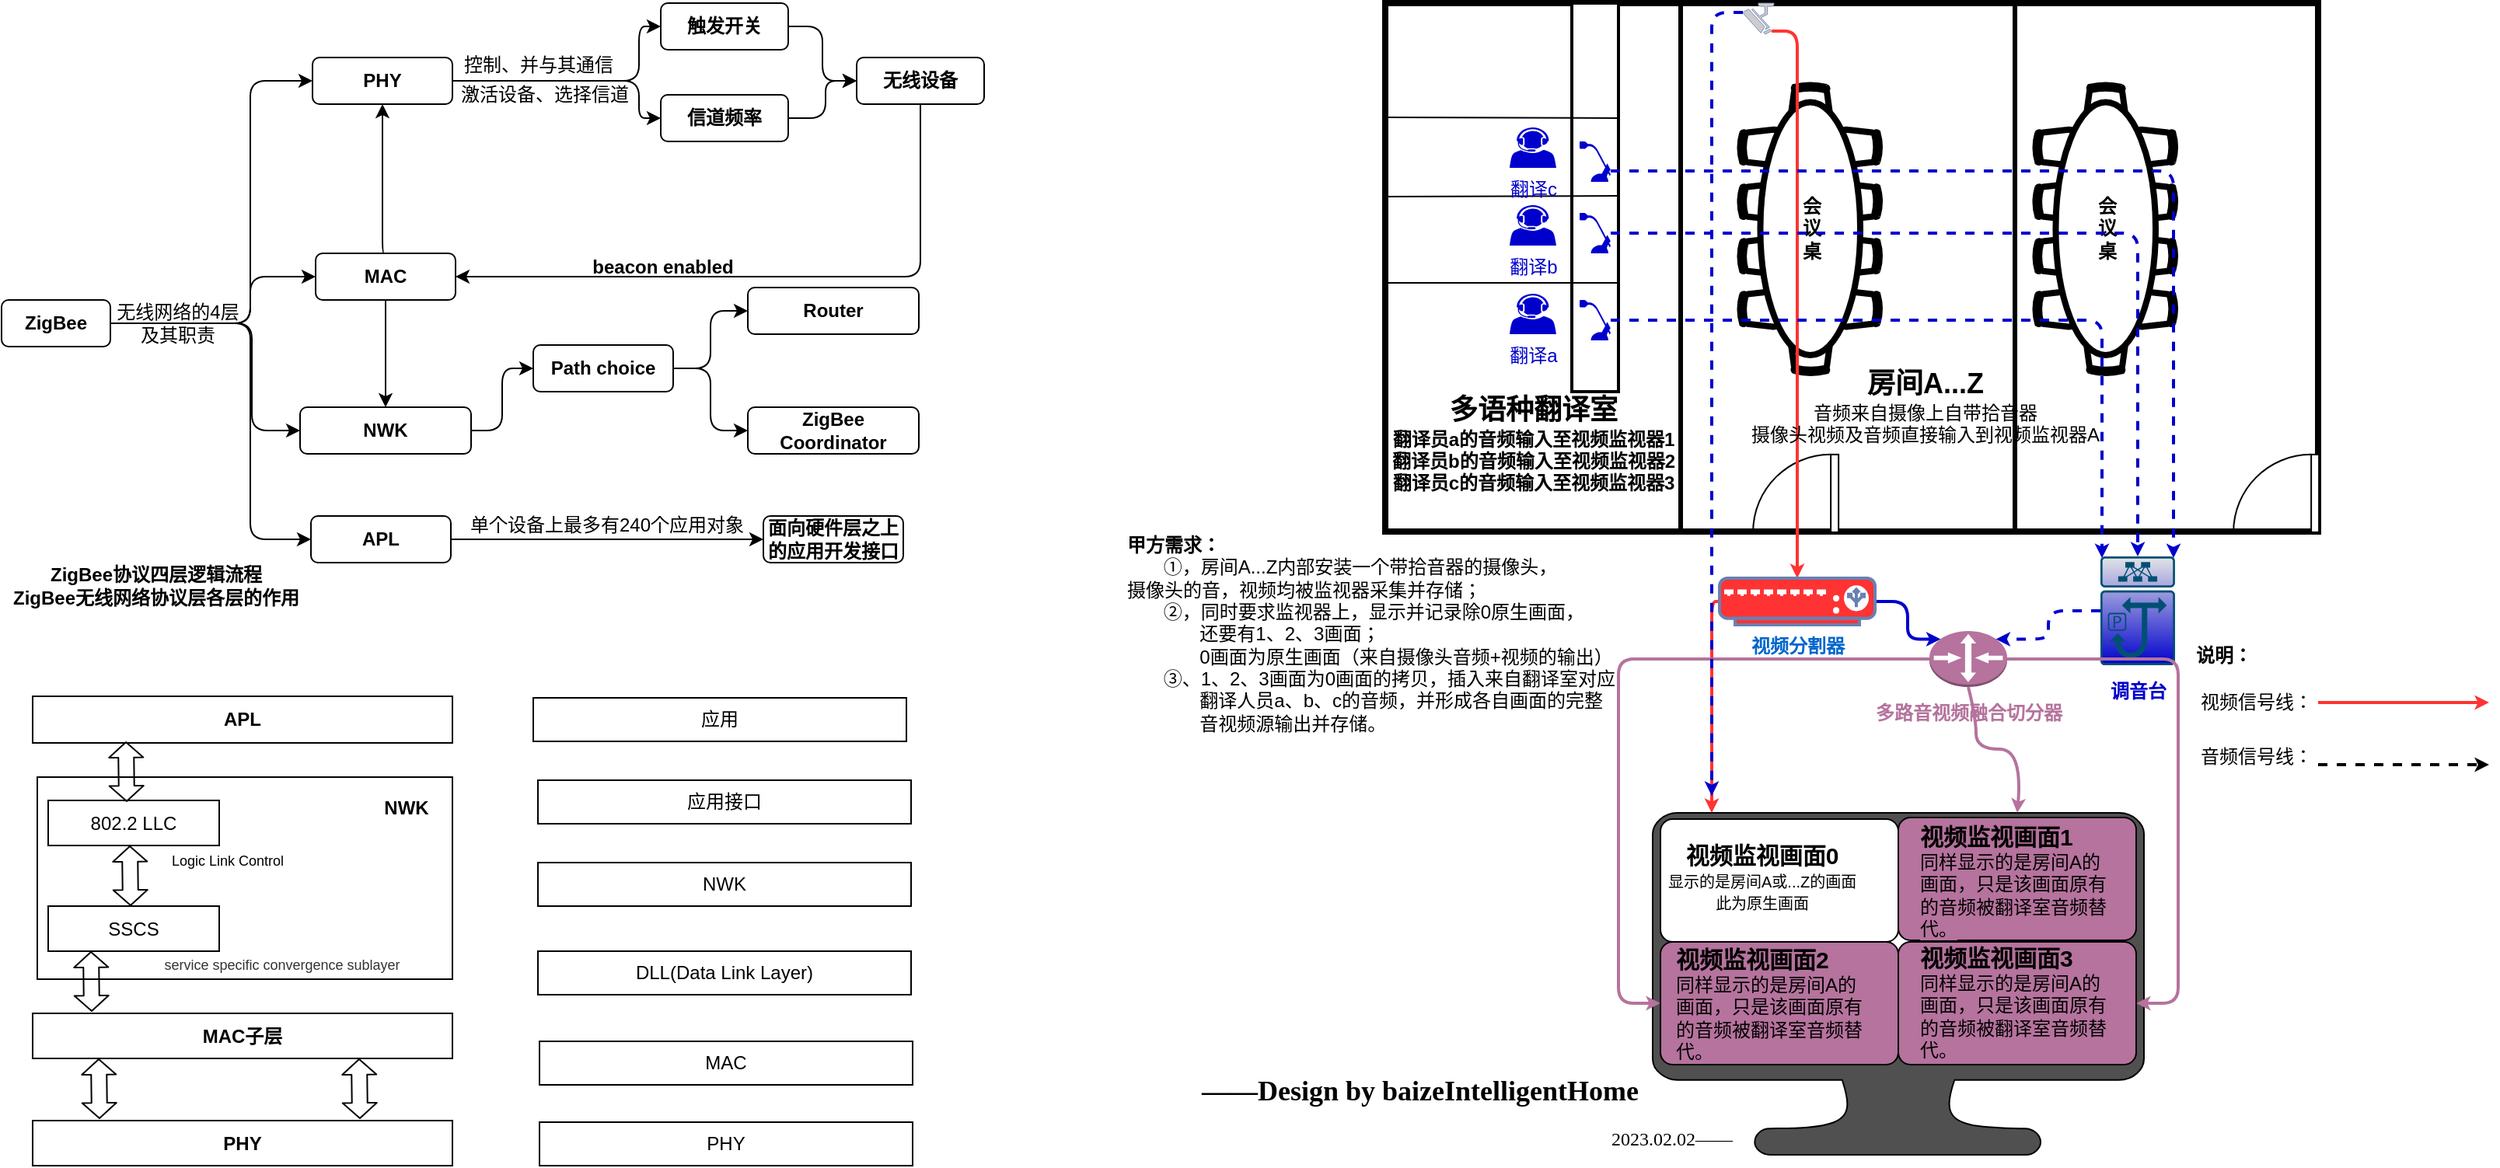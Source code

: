 <mxfile version="20.8.5" type="github">
  <diagram id="21dkpIUv8Dz8cheK0tkw" name="Page-1">
    <mxGraphModel dx="2261" dy="756" grid="1" gridSize="10" guides="1" tooltips="1" connect="1" arrows="1" fold="1" page="1" pageScale="1" pageWidth="827" pageHeight="1169" math="0" shadow="0">
      <root>
        <mxCell id="0" />
        <mxCell id="1" parent="0" />
        <mxCell id="Ukg85vJx6AmNJHNjjrwK-20" value="" style="rounded=0;whiteSpace=wrap;html=1;" parent="1" vertex="1">
          <mxGeometry x="-777" y="528" width="267" height="130" as="geometry" />
        </mxCell>
        <mxCell id="o995Ws5FP9cgEdBSJyOs-1" value="" style="rounded=0;whiteSpace=wrap;html=1;strokeWidth=4;" parent="1" vertex="1">
          <mxGeometry x="90" y="30" width="600" height="340" as="geometry" />
        </mxCell>
        <mxCell id="o995Ws5FP9cgEdBSJyOs-5" value="" style="verticalLabelPosition=bottom;html=1;verticalAlign=top;align=center;shape=mxgraph.floorplan.doorLeft;aspect=fixed;rotation=90;flipH=1;" parent="1" vertex="1">
          <mxGeometry x="639" y="318.87" width="50" height="53.13" as="geometry" />
        </mxCell>
        <mxCell id="o995Ws5FP9cgEdBSJyOs-8" value="" style="pointerEvents=1;shadow=0;dashed=0;html=1;fillColor=#505050;labelPosition=center;verticalLabelPosition=bottom;verticalAlign=top;outlineConnect=0;align=center;shape=mxgraph.office.devices.lcd_monitor;strokeWidth=1;" parent="1" vertex="1">
          <mxGeometry x="262" y="551" width="316" height="220" as="geometry" />
        </mxCell>
        <mxCell id="o995Ws5FP9cgEdBSJyOs-15" value="" style="rounded=1;whiteSpace=wrap;html=1;strokeColor=#000000;strokeWidth=1;arcSize=10;" parent="1" vertex="1">
          <mxGeometry x="267" y="555" width="153" height="79" as="geometry" />
        </mxCell>
        <mxCell id="o995Ws5FP9cgEdBSJyOs-20" value="" style="edgeStyle=elbowEdgeStyle;elbow=horizontal;endArrow=classic;html=1;exitX=0;exitY=0.5;exitDx=0;exitDy=0;exitPerimeter=0;strokeWidth=2;strokeColor=#FF3333;startSize=3;endSize=3;" parent="1" source="o995Ws5FP9cgEdBSJyOs-19" target="o995Ws5FP9cgEdBSJyOs-8" edge="1">
          <mxGeometry width="50" height="50" relative="1" as="geometry">
            <mxPoint x="400" y="46" as="sourcePoint" />
            <mxPoint x="300" y="471" as="targetPoint" />
            <Array as="points">
              <mxPoint x="300" y="440" />
            </Array>
          </mxGeometry>
        </mxCell>
        <mxCell id="o995Ws5FP9cgEdBSJyOs-21" value="" style="edgeStyle=elbowEdgeStyle;elbow=horizontal;endArrow=classic;html=1;exitX=1;exitY=0.5;exitDx=0;exitDy=0;exitPerimeter=0;strokeWidth=2;strokeColor=#0000CC;entryX=0.145;entryY=0.145;entryDx=0;entryDy=0;entryPerimeter=0;startSize=3;endSize=3;" parent="1" source="o995Ws5FP9cgEdBSJyOs-19" target="Dfw8BtGnLvOsA7QvDN78-27" edge="1">
          <mxGeometry width="50" height="50" relative="1" as="geometry">
            <mxPoint x="390" y="425" as="sourcePoint" />
            <mxPoint x="527.25" y="471" as="targetPoint" />
            <Array as="points" />
          </mxGeometry>
        </mxCell>
        <mxCell id="o995Ws5FP9cgEdBSJyOs-27" value="&lt;div style=&quot;text-align: center&quot;&gt;&lt;font style=&quot;font-size: 15px;&quot; face=&quot;helvetica&quot;&gt;&lt;b style=&quot;&quot;&gt;视频监视画面0&lt;/b&gt;&lt;/font&gt;&lt;/div&gt;&lt;div style=&quot;text-align: center&quot;&gt;&lt;font face=&quot;helvetica&quot; style=&quot;font-size: 10px;&quot;&gt;显示的是房间A或...Z的画面&lt;/font&gt;&lt;/div&gt;&lt;div style=&quot;text-align: center&quot;&gt;&lt;font face=&quot;helvetica&quot;&gt;&lt;span style=&quot;font-size: 10px;&quot;&gt;此为原生画面&lt;/span&gt;&lt;/font&gt;&lt;/div&gt;" style="text;whiteSpace=wrap;html=1;" parent="1" vertex="1">
          <mxGeometry x="270" y="563" width="149" height="30" as="geometry" />
        </mxCell>
        <mxCell id="o995Ws5FP9cgEdBSJyOs-59" value="" style="group;rotation=90;" parent="1" vertex="1" connectable="0">
          <mxGeometry x="270" y="130" width="186" height="90" as="geometry" />
        </mxCell>
        <mxCell id="o995Ws5FP9cgEdBSJyOs-48" value="" style="verticalLabelPosition=bottom;html=1;verticalAlign=top;align=center;shape=mxgraph.floorplan.office_chair;shadow=0;strokeColor=#000000;strokeWidth=4;rotation=90;" parent="o995Ws5FP9cgEdBSJyOs-59" vertex="1">
          <mxGeometry x="113" y="-21" width="23.25" height="27.643" as="geometry" />
        </mxCell>
        <mxCell id="o995Ws5FP9cgEdBSJyOs-49" value="" style="verticalLabelPosition=bottom;html=1;verticalAlign=top;align=center;shape=mxgraph.floorplan.office_chair;shadow=0;direction=west;strokeColor=#000000;strokeWidth=4;rotation=90;" parent="o995Ws5FP9cgEdBSJyOs-59" vertex="1">
          <mxGeometry x="50" y="-21" width="23.25" height="27.643" as="geometry" />
        </mxCell>
        <mxCell id="o995Ws5FP9cgEdBSJyOs-50" value="" style="verticalLabelPosition=bottom;html=1;verticalAlign=top;align=center;shape=mxgraph.floorplan.office_chair;shadow=0;direction=north;strokeColor=#000000;strokeWidth=4;rotation=90;" parent="o995Ws5FP9cgEdBSJyOs-59" vertex="1">
          <mxGeometry x="81" y="-48" width="24.994" height="25.714" as="geometry" />
        </mxCell>
        <mxCell id="o995Ws5FP9cgEdBSJyOs-51" value="" style="verticalLabelPosition=bottom;html=1;verticalAlign=top;align=center;shape=mxgraph.floorplan.office_chair;shadow=0;direction=south;strokeColor=#000000;strokeWidth=4;rotation=90;" parent="o995Ws5FP9cgEdBSJyOs-59" vertex="1">
          <mxGeometry x="81" y="113" width="24.994" height="25.714" as="geometry" />
        </mxCell>
        <mxCell id="o995Ws5FP9cgEdBSJyOs-52" value="" style="verticalLabelPosition=bottom;html=1;verticalAlign=top;align=center;shape=mxgraph.floorplan.office_chair;shadow=0;strokeColor=#000000;strokeWidth=4;rotation=90;" parent="o995Ws5FP9cgEdBSJyOs-59" vertex="1">
          <mxGeometry x="113" y="14" width="23.25" height="27.643" as="geometry" />
        </mxCell>
        <mxCell id="o995Ws5FP9cgEdBSJyOs-53" value="" style="verticalLabelPosition=bottom;html=1;verticalAlign=top;align=center;shape=mxgraph.floorplan.office_chair;shadow=0;direction=west;strokeColor=#000000;strokeWidth=4;rotation=90;" parent="o995Ws5FP9cgEdBSJyOs-59" vertex="1">
          <mxGeometry x="50" y="14" width="23.25" height="27.643" as="geometry" />
        </mxCell>
        <mxCell id="o995Ws5FP9cgEdBSJyOs-54" value="" style="verticalLabelPosition=bottom;html=1;verticalAlign=top;align=center;shape=mxgraph.floorplan.office_chair;shadow=0;strokeColor=#000000;strokeWidth=4;rotation=90;" parent="o995Ws5FP9cgEdBSJyOs-59" vertex="1">
          <mxGeometry x="113" y="49" width="23.25" height="27.643" as="geometry" />
        </mxCell>
        <mxCell id="o995Ws5FP9cgEdBSJyOs-55" value="" style="verticalLabelPosition=bottom;html=1;verticalAlign=top;align=center;shape=mxgraph.floorplan.office_chair;shadow=0;direction=west;strokeColor=#000000;strokeWidth=4;rotation=90;" parent="o995Ws5FP9cgEdBSJyOs-59" vertex="1">
          <mxGeometry x="50" y="49" width="23.25" height="27.643" as="geometry" />
        </mxCell>
        <mxCell id="o995Ws5FP9cgEdBSJyOs-56" value="" style="verticalLabelPosition=bottom;html=1;verticalAlign=top;align=center;shape=mxgraph.floorplan.office_chair;shadow=0;strokeColor=#000000;strokeWidth=4;rotation=90;" parent="o995Ws5FP9cgEdBSJyOs-59" vertex="1">
          <mxGeometry x="113" y="83" width="23.25" height="27.643" as="geometry" />
        </mxCell>
        <mxCell id="o995Ws5FP9cgEdBSJyOs-57" value="" style="verticalLabelPosition=bottom;html=1;verticalAlign=top;align=center;shape=mxgraph.floorplan.office_chair;shadow=0;direction=west;strokeColor=#000000;strokeWidth=4;rotation=90;" parent="o995Ws5FP9cgEdBSJyOs-59" vertex="1">
          <mxGeometry x="50" y="83" width="23.25" height="27.643" as="geometry" />
        </mxCell>
        <mxCell id="o995Ws5FP9cgEdBSJyOs-58" value="" style="shape=ellipse;shadow=0;strokeColor=#000000;strokeWidth=4;rotation=90;" parent="o995Ws5FP9cgEdBSJyOs-59" vertex="1">
          <mxGeometry x="12" y="13" width="162.75" height="64.286" as="geometry" />
        </mxCell>
        <mxCell id="o995Ws5FP9cgEdBSJyOs-60" value="&lt;b&gt;会&lt;br&gt;议&lt;br&gt;桌&lt;/b&gt;" style="text;html=1;align=center;verticalAlign=middle;resizable=0;points=[];autosize=1;" parent="o995Ws5FP9cgEdBSJyOs-59" vertex="1">
          <mxGeometry x="78.5" y="20" width="30" height="50" as="geometry" />
        </mxCell>
        <mxCell id="o995Ws5FP9cgEdBSJyOs-63" value="" style="rounded=0;whiteSpace=wrap;html=1;strokeColor=#000000;strokeWidth=2;" parent="1" vertex="1">
          <mxGeometry x="210" y="30" width="30" height="250" as="geometry" />
        </mxCell>
        <mxCell id="o995Ws5FP9cgEdBSJyOs-24" value="" style="pointerEvents=1;shadow=0;dashed=0;html=1;strokeColor=none;fillColor=#0000CC;labelPosition=center;verticalLabelPosition=bottom;verticalAlign=top;outlineConnect=0;align=center;shape=mxgraph.office.devices.microphone;flipV=0;flipH=1;" parent="1" vertex="1">
          <mxGeometry x="215" y="221" width="20" height="26" as="geometry" />
        </mxCell>
        <mxCell id="o995Ws5FP9cgEdBSJyOs-25" value="&lt;font color=&quot;#0000cc&quot;&gt;翻译a&lt;/font&gt;" style="pointerEvents=1;shadow=0;dashed=0;html=1;strokeColor=none;fillColor=#0000CC;labelPosition=center;verticalLabelPosition=bottom;verticalAlign=top;outlineConnect=0;align=center;shape=mxgraph.office.users.call_center_agent;" parent="1" vertex="1">
          <mxGeometry x="170" y="217" width="30" height="26" as="geometry" />
        </mxCell>
        <mxCell id="o995Ws5FP9cgEdBSJyOs-64" value="" style="verticalLabelPosition=bottom;html=1;verticalAlign=top;align=center;shape=mxgraph.floorplan.doorLeft;aspect=fixed;rotation=90;flipH=1;" parent="1" vertex="1">
          <mxGeometry x="330" y="318.87" width="50" height="53.13" as="geometry" />
        </mxCell>
        <mxCell id="o995Ws5FP9cgEdBSJyOs-65" value="&lt;b style=&quot;font-size: 18px&quot;&gt;多语种翻译室&lt;/b&gt;&lt;br&gt;&lt;font&gt;&lt;b&gt;翻译员a的音频输入至视频监视器1&lt;br&gt;&lt;/b&gt;&lt;b style=&quot;border-color: var(--border-color);&quot;&gt;翻译员b的音频输入至视频监视器2&lt;br&gt;&lt;/b&gt;&lt;b style=&quot;border-color: var(--border-color);&quot;&gt;翻译员c的音频输入至视频监视器3&lt;/b&gt;&lt;b&gt;&lt;br&gt;&lt;br&gt;&lt;/b&gt;&lt;/font&gt;" style="text;html=1;align=center;verticalAlign=middle;resizable=0;points=[];autosize=1;" parent="1" vertex="1">
          <mxGeometry x="80" y="276" width="210" height="90" as="geometry" />
        </mxCell>
        <mxCell id="o995Ws5FP9cgEdBSJyOs-66" value="&lt;b&gt;&lt;font style=&quot;vertical-align: inherit&quot;&gt;&lt;font style=&quot;vertical-align: inherit&quot;&gt;&lt;font style=&quot;vertical-align: inherit&quot;&gt;&lt;font style=&quot;vertical-align: inherit&quot;&gt;&lt;font style=&quot;vertical-align: inherit&quot;&gt;&lt;font style=&quot;vertical-align: inherit&quot;&gt;&lt;font style=&quot;vertical-align: inherit&quot;&gt;&lt;font style=&quot;vertical-align: inherit&quot;&gt;甲方需求：&lt;/font&gt;&lt;/font&gt;&lt;/font&gt;&lt;/font&gt;&lt;/font&gt;&lt;/font&gt;&lt;/font&gt;&lt;/font&gt;&lt;/b&gt;&lt;br&gt;&lt;font style=&quot;vertical-align: inherit&quot;&gt;&lt;font style=&quot;vertical-align: inherit&quot;&gt;&lt;font style=&quot;vertical-align: inherit&quot;&gt;&lt;font style=&quot;vertical-align: inherit&quot;&gt;&lt;font style=&quot;vertical-align: inherit&quot;&gt;&lt;font style=&quot;vertical-align: inherit&quot;&gt;&lt;font style=&quot;vertical-align: inherit&quot;&gt;&lt;font style=&quot;vertical-align: inherit&quot;&gt;    &amp;nbsp; &amp;nbsp; &amp;nbsp; &amp;nbsp;①，房间A...Z内部安装一个带拾音器的摄像头，&lt;/font&gt;&lt;/font&gt;&lt;/font&gt;&lt;/font&gt;&lt;/font&gt;&lt;/font&gt;&lt;/font&gt;&lt;/font&gt;&lt;br&gt;&lt;font style=&quot;vertical-align: inherit&quot;&gt;&lt;font style=&quot;vertical-align: inherit&quot;&gt;&lt;font style=&quot;vertical-align: inherit&quot;&gt;&lt;font style=&quot;vertical-align: inherit&quot;&gt;&lt;font style=&quot;vertical-align: inherit&quot;&gt;&lt;font style=&quot;vertical-align: inherit&quot;&gt;&lt;font style=&quot;vertical-align: inherit&quot;&gt;&lt;font style=&quot;vertical-align: inherit&quot;&gt;摄像头的音，视频均被监视器采集并存储；&lt;/font&gt;&lt;/font&gt;&lt;/font&gt;&lt;/font&gt;&lt;/font&gt;&lt;/font&gt;&lt;/font&gt;&lt;/font&gt;&lt;br&gt;&lt;font style=&quot;vertical-align: inherit&quot;&gt;&lt;font style=&quot;vertical-align: inherit&quot;&gt;&lt;font style=&quot;vertical-align: inherit&quot;&gt;&lt;font style=&quot;vertical-align: inherit&quot;&gt;&lt;font style=&quot;vertical-align: inherit&quot;&gt;&lt;font style=&quot;vertical-align: inherit&quot;&gt;&lt;font style=&quot;vertical-align: inherit&quot;&gt;&lt;font style=&quot;vertical-align: inherit&quot;&gt;&amp;nbsp; &amp;nbsp; &amp;nbsp; &amp;nbsp;②，同时要求监视器上，显示并记录除0原生画面，&lt;br&gt;&amp;nbsp; &amp;nbsp; &amp;nbsp; &amp;nbsp; &amp;nbsp; &amp;nbsp; &amp;nbsp; 还要有1、2、3画面；&lt;br&gt;&lt;/font&gt;&lt;/font&gt;&lt;/font&gt;&lt;/font&gt;&lt;/font&gt;&lt;/font&gt;&lt;/font&gt;&lt;/font&gt;&lt;font style=&quot;vertical-align: inherit&quot;&gt;&lt;font style=&quot;vertical-align: inherit&quot;&gt;&lt;font style=&quot;vertical-align: inherit&quot;&gt;&lt;font style=&quot;vertical-align: inherit&quot;&gt;&lt;font style=&quot;vertical-align: inherit&quot;&gt;&lt;font style=&quot;vertical-align: inherit&quot;&gt;&lt;font style=&quot;vertical-align: inherit&quot;&gt;&lt;font style=&quot;vertical-align: inherit&quot;&gt;&amp;nbsp; &amp;nbsp; &amp;nbsp; &amp;nbsp; &amp;nbsp; &amp;nbsp; &amp;nbsp; 0画面为原生画面（来自摄像头音频+视频的输出）&lt;br&gt;&amp;nbsp; &amp;nbsp; &amp;nbsp; &amp;nbsp;③、1、2、3&lt;/font&gt;&lt;/font&gt;&lt;/font&gt;&lt;/font&gt;&lt;/font&gt;&lt;/font&gt;&lt;/font&gt;&lt;/font&gt;&lt;font style=&quot;vertical-align: inherit&quot;&gt;&lt;font style=&quot;vertical-align: inherit&quot;&gt;&lt;font style=&quot;vertical-align: inherit&quot;&gt;&lt;font style=&quot;vertical-align: inherit&quot;&gt;&lt;font style=&quot;vertical-align: inherit&quot;&gt;&lt;font style=&quot;vertical-align: inherit&quot;&gt;&lt;font style=&quot;vertical-align: inherit&quot;&gt;&lt;font style=&quot;vertical-align: inherit&quot;&gt;画面为0画面的拷贝，插入来自翻译室对应&lt;br&gt;&amp;nbsp; &amp;nbsp; &amp;nbsp; &amp;nbsp; &amp;nbsp; &amp;nbsp; &amp;nbsp; 翻译人员a、b、c的音频，&lt;/font&gt;&lt;/font&gt;&lt;/font&gt;&lt;/font&gt;&lt;/font&gt;&lt;/font&gt;&lt;/font&gt;&lt;/font&gt;&lt;font style=&quot;vertical-align: inherit&quot;&gt;&lt;font style=&quot;vertical-align: inherit&quot;&gt;&lt;font style=&quot;vertical-align: inherit&quot;&gt;&lt;font style=&quot;vertical-align: inherit&quot;&gt;&lt;font style=&quot;vertical-align: inherit&quot;&gt;&lt;font style=&quot;vertical-align: inherit&quot;&gt;&lt;font style=&quot;vertical-align: inherit&quot;&gt;&lt;font style=&quot;vertical-align: inherit&quot;&gt;并形成各自画面的完整&lt;br&gt;&amp;nbsp; &amp;nbsp; &amp;nbsp; &amp;nbsp; &amp;nbsp; &amp;nbsp; &amp;nbsp; 音视频源输出并存储。&lt;/font&gt;&lt;/font&gt;&lt;/font&gt;&lt;/font&gt;&lt;/font&gt;&lt;/font&gt;&lt;/font&gt;&lt;/font&gt;" style="text;html=1;align=left;verticalAlign=middle;resizable=0;points=[];autosize=1;" parent="1" vertex="1">
          <mxGeometry x="-78" y="366" width="340" height="140" as="geometry" />
        </mxCell>
        <mxCell id="o995Ws5FP9cgEdBSJyOs-67" value="" style="endArrow=classic;html=1;strokeColor=#FF3333;strokeWidth=2;endSize=3;startSize=3;" parent="1" edge="1">
          <mxGeometry width="50" height="50" relative="1" as="geometry">
            <mxPoint x="690" y="480" as="sourcePoint" />
            <mxPoint x="800" y="480" as="targetPoint" />
          </mxGeometry>
        </mxCell>
        <mxCell id="o995Ws5FP9cgEdBSJyOs-68" value="&lt;b&gt;&lt;font style=&quot;vertical-align: inherit&quot;&gt;&lt;font style=&quot;vertical-align: inherit&quot;&gt;说明：&lt;/font&gt;&lt;/font&gt;&lt;/b&gt;" style="text;html=1;align=center;verticalAlign=middle;resizable=0;points=[];autosize=1;" parent="1" vertex="1">
          <mxGeometry x="604" y="440" width="50" height="20" as="geometry" />
        </mxCell>
        <mxCell id="o995Ws5FP9cgEdBSJyOs-69" value="视频信号线：" style="text;html=1;align=center;verticalAlign=middle;resizable=0;points=[];autosize=1;" parent="1" vertex="1">
          <mxGeometry x="605" y="470" width="90" height="20" as="geometry" />
        </mxCell>
        <mxCell id="o995Ws5FP9cgEdBSJyOs-70" value="" style="endArrow=classic;html=1;strokeWidth=2;dashed=1;startSize=3;endSize=3;" parent="1" edge="1">
          <mxGeometry width="50" height="50" relative="1" as="geometry">
            <mxPoint x="690" y="520" as="sourcePoint" />
            <mxPoint x="800" y="520" as="targetPoint" />
          </mxGeometry>
        </mxCell>
        <mxCell id="o995Ws5FP9cgEdBSJyOs-71" value="音频信号线：" style="text;html=1;align=center;verticalAlign=middle;resizable=0;points=[];autosize=1;" parent="1" vertex="1">
          <mxGeometry x="605" y="505" width="90" height="20" as="geometry" />
        </mxCell>
        <mxCell id="o995Ws5FP9cgEdBSJyOs-11" value="" style="edgeStyle=elbowEdgeStyle;elbow=horizontal;endArrow=classic;html=1;exitX=0.9;exitY=0.93;exitDx=0;exitDy=0;exitPerimeter=0;strokeWidth=2;strokeColor=#FF3333;entryX=0.5;entryY=0;entryDx=0;entryDy=0;entryPerimeter=0;endSize=3;startSize=3;" parent="1" source="o995Ws5FP9cgEdBSJyOs-4" target="o995Ws5FP9cgEdBSJyOs-19" edge="1">
          <mxGeometry width="50" height="50" relative="1" as="geometry">
            <mxPoint x="400" y="50" as="sourcePoint" />
            <mxPoint x="404.996" y="437.5" as="targetPoint" />
            <Array as="points">
              <mxPoint x="355" y="230" />
              <mxPoint x="430" y="340" />
            </Array>
          </mxGeometry>
        </mxCell>
        <mxCell id="o995Ws5FP9cgEdBSJyOs-4" value="&lt;font style=&quot;vertical-align: inherit&quot;&gt;&lt;font style=&quot;vertical-align: inherit&quot;&gt;&lt;br&gt;&lt;/font&gt;&lt;/font&gt;" style="fontColor=#0066CC;verticalAlign=top;verticalLabelPosition=bottom;labelPosition=center;align=center;html=1;outlineConnect=0;fillColor=#CCCCCC;strokeColor=#6881B3;gradientColor=none;gradientDirection=north;strokeWidth=2;shape=mxgraph.networks.security_camera;rotation=90;flipH=0;flipV=1;" parent="1" vertex="1">
          <mxGeometry x="320" y="30" width="20" height="20" as="geometry" />
        </mxCell>
        <mxCell id="6O5VOnTtsWv0jZJuEP0G-2" value="&lt;b&gt;ZigBee&lt;/b&gt;" style="rounded=1;whiteSpace=wrap;html=1;" parent="1" vertex="1">
          <mxGeometry x="-800" y="221" width="70" height="30" as="geometry" />
        </mxCell>
        <mxCell id="6O5VOnTtsWv0jZJuEP0G-3" value="" style="edgeStyle=elbowEdgeStyle;elbow=horizontal;endArrow=classic;html=1;exitX=1;exitY=0.5;exitDx=0;exitDy=0;" parent="1" source="6O5VOnTtsWv0jZJuEP0G-2" edge="1">
          <mxGeometry width="50" height="50" relative="1" as="geometry">
            <mxPoint x="-580" y="140" as="sourcePoint" />
            <mxPoint x="-600" y="80" as="targetPoint" />
            <Array as="points">
              <mxPoint x="-640" y="100" />
            </Array>
          </mxGeometry>
        </mxCell>
        <mxCell id="6O5VOnTtsWv0jZJuEP0G-4" value="&lt;b&gt;PHY&lt;/b&gt;" style="rounded=1;whiteSpace=wrap;html=1;" parent="1" vertex="1">
          <mxGeometry x="-600" y="65" width="90" height="30" as="geometry" />
        </mxCell>
        <mxCell id="6O5VOnTtsWv0jZJuEP0G-5" value="&lt;b&gt;Path choice&lt;/b&gt;" style="rounded=1;whiteSpace=wrap;html=1;" parent="1" vertex="1">
          <mxGeometry x="-458" y="250" width="90" height="30" as="geometry" />
        </mxCell>
        <mxCell id="6O5VOnTtsWv0jZJuEP0G-6" value="&lt;b&gt;MAC&lt;/b&gt;" style="rounded=1;whiteSpace=wrap;html=1;" parent="1" vertex="1">
          <mxGeometry x="-598" y="191" width="90" height="30" as="geometry" />
        </mxCell>
        <mxCell id="6O5VOnTtsWv0jZJuEP0G-7" value="&lt;b&gt;NWK&lt;/b&gt;" style="rounded=1;whiteSpace=wrap;html=1;" parent="1" vertex="1">
          <mxGeometry x="-608" y="290" width="110" height="30" as="geometry" />
        </mxCell>
        <mxCell id="6O5VOnTtsWv0jZJuEP0G-9" value="" style="edgeStyle=elbowEdgeStyle;elbow=horizontal;endArrow=classic;html=1;exitX=1;exitY=0.5;exitDx=0;exitDy=0;entryX=0;entryY=0.5;entryDx=0;entryDy=0;" parent="1" source="6O5VOnTtsWv0jZJuEP0G-4" target="6O5VOnTtsWv0jZJuEP0G-18" edge="1">
          <mxGeometry width="50" height="50" relative="1" as="geometry">
            <mxPoint x="-482" y="80" as="sourcePoint" />
            <mxPoint x="-470" y="25" as="targetPoint" />
            <Array as="points">
              <mxPoint x="-390" y="70" />
            </Array>
          </mxGeometry>
        </mxCell>
        <mxCell id="6O5VOnTtsWv0jZJuEP0G-10" value="控制、并与其通信" style="text;html=1;align=center;verticalAlign=middle;resizable=0;points=[];autosize=1;" parent="1" vertex="1">
          <mxGeometry x="-510" y="60" width="110" height="20" as="geometry" />
        </mxCell>
        <mxCell id="6O5VOnTtsWv0jZJuEP0G-11" value="激活设备、选择信道" style="text;html=1;align=center;verticalAlign=middle;resizable=0;points=[];autosize=1;" parent="1" vertex="1">
          <mxGeometry x="-511" y="79" width="120" height="20" as="geometry" />
        </mxCell>
        <mxCell id="6O5VOnTtsWv0jZJuEP0G-12" value="" style="edgeStyle=elbowEdgeStyle;elbow=horizontal;endArrow=classic;html=1;exitX=0.5;exitY=0;exitDx=0;exitDy=0;entryX=0.5;entryY=1;entryDx=0;entryDy=0;" parent="1" source="6O5VOnTtsWv0jZJuEP0G-6" target="6O5VOnTtsWv0jZJuEP0G-4" edge="1">
          <mxGeometry width="50" height="50" relative="1" as="geometry">
            <mxPoint x="-660" y="155" as="sourcePoint" />
            <mxPoint x="-580" y="120" as="targetPoint" />
            <Array as="points">
              <mxPoint x="-555" y="150" />
            </Array>
          </mxGeometry>
        </mxCell>
        <mxCell id="6O5VOnTtsWv0jZJuEP0G-15" value="" style="edgeStyle=elbowEdgeStyle;elbow=horizontal;endArrow=classic;html=1;exitX=1;exitY=0.5;exitDx=0;exitDy=0;entryX=0;entryY=0.5;entryDx=0;entryDy=0;" parent="1" source="6O5VOnTtsWv0jZJuEP0G-7" target="6O5VOnTtsWv0jZJuEP0G-5" edge="1">
          <mxGeometry width="50" height="50" relative="1" as="geometry">
            <mxPoint x="-525" y="215" as="sourcePoint" />
            <mxPoint x="-410" y="305" as="targetPoint" />
            <Array as="points" />
          </mxGeometry>
        </mxCell>
        <mxCell id="6O5VOnTtsWv0jZJuEP0G-16" value="" style="edgeStyle=elbowEdgeStyle;elbow=horizontal;endArrow=classic;html=1;exitX=0.5;exitY=1;exitDx=0;exitDy=0;entryX=0.5;entryY=0;entryDx=0;entryDy=0;" parent="1" source="6O5VOnTtsWv0jZJuEP0G-6" target="6O5VOnTtsWv0jZJuEP0G-7" edge="1">
          <mxGeometry width="50" height="50" relative="1" as="geometry">
            <mxPoint x="-515" y="225" as="sourcePoint" />
            <mxPoint x="-545" y="250" as="targetPoint" />
            <Array as="points" />
          </mxGeometry>
        </mxCell>
        <mxCell id="6O5VOnTtsWv0jZJuEP0G-18" value="&lt;b&gt;触发开关&lt;/b&gt;" style="rounded=1;whiteSpace=wrap;html=1;" parent="1" vertex="1">
          <mxGeometry x="-376" y="30" width="82" height="30" as="geometry" />
        </mxCell>
        <mxCell id="6O5VOnTtsWv0jZJuEP0G-19" value="&lt;b&gt;信道频率&lt;/b&gt;" style="rounded=1;whiteSpace=wrap;html=1;" parent="1" vertex="1">
          <mxGeometry x="-376" y="89" width="82" height="30" as="geometry" />
        </mxCell>
        <mxCell id="6O5VOnTtsWv0jZJuEP0G-21" value="" style="edgeStyle=elbowEdgeStyle;elbow=horizontal;endArrow=classic;html=1;exitX=1;exitY=0.5;exitDx=0;exitDy=0;entryX=0;entryY=0.5;entryDx=0;entryDy=0;" parent="1" source="6O5VOnTtsWv0jZJuEP0G-4" target="6O5VOnTtsWv0jZJuEP0G-19" edge="1">
          <mxGeometry width="50" height="50" relative="1" as="geometry">
            <mxPoint x="-500" y="90" as="sourcePoint" />
            <mxPoint x="-366" y="5" as="targetPoint" />
            <Array as="points">
              <mxPoint x="-390" y="90" />
              <mxPoint x="-410" y="90" />
            </Array>
          </mxGeometry>
        </mxCell>
        <mxCell id="6O5VOnTtsWv0jZJuEP0G-23" value="&lt;b&gt;无线设备&lt;/b&gt;" style="rounded=1;whiteSpace=wrap;html=1;" parent="1" vertex="1">
          <mxGeometry x="-250" y="65" width="82" height="30" as="geometry" />
        </mxCell>
        <mxCell id="6O5VOnTtsWv0jZJuEP0G-24" value="" style="edgeStyle=elbowEdgeStyle;elbow=horizontal;endArrow=classic;html=1;exitX=1;exitY=0.5;exitDx=0;exitDy=0;entryX=0;entryY=0.5;entryDx=0;entryDy=0;" parent="1" source="6O5VOnTtsWv0jZJuEP0G-18" target="6O5VOnTtsWv0jZJuEP0G-23" edge="1">
          <mxGeometry width="50" height="50" relative="1" as="geometry">
            <mxPoint x="-522.5" y="105" as="sourcePoint" />
            <mxPoint x="-522" y="240" as="targetPoint" />
            <Array as="points" />
          </mxGeometry>
        </mxCell>
        <mxCell id="6O5VOnTtsWv0jZJuEP0G-25" value="" style="edgeStyle=elbowEdgeStyle;elbow=horizontal;endArrow=classic;html=1;exitX=1;exitY=0.5;exitDx=0;exitDy=0;entryX=0;entryY=0.5;entryDx=0;entryDy=0;" parent="1" source="6O5VOnTtsWv0jZJuEP0G-19" target="6O5VOnTtsWv0jZJuEP0G-23" edge="1">
          <mxGeometry width="50" height="50" relative="1" as="geometry">
            <mxPoint x="-284" y="55" as="sourcePoint" />
            <mxPoint x="-220" y="84" as="targetPoint" />
            <Array as="points">
              <mxPoint x="-270" y="90" />
            </Array>
          </mxGeometry>
        </mxCell>
        <mxCell id="6O5VOnTtsWv0jZJuEP0G-26" value="" style="edgeStyle=elbowEdgeStyle;elbow=horizontal;endArrow=classic;html=1;exitX=0.5;exitY=1;exitDx=0;exitDy=0;entryX=1;entryY=0.5;entryDx=0;entryDy=0;" parent="1" source="6O5VOnTtsWv0jZJuEP0G-23" target="6O5VOnTtsWv0jZJuEP0G-6" edge="1">
          <mxGeometry width="50" height="50" relative="1" as="geometry">
            <mxPoint x="-240" y="210" as="sourcePoint" />
            <mxPoint x="-530" y="191" as="targetPoint" />
            <Array as="points">
              <mxPoint x="-209" y="110" />
              <mxPoint x="-530" y="120" />
              <mxPoint x="-530" y="170" />
              <mxPoint x="-250" y="170" />
              <mxPoint x="-410" y="130" />
              <mxPoint x="-532" y="130" />
              <mxPoint x="-470" y="210" />
              <mxPoint x="-250" y="120" />
              <mxPoint x="-532" y="110" />
            </Array>
          </mxGeometry>
        </mxCell>
        <mxCell id="6O5VOnTtsWv0jZJuEP0G-30" value="&lt;b&gt;APL&lt;/b&gt;" style="rounded=1;whiteSpace=wrap;html=1;" parent="1" vertex="1">
          <mxGeometry x="-601" y="360" width="90" height="30" as="geometry" />
        </mxCell>
        <mxCell id="6O5VOnTtsWv0jZJuEP0G-31" value="&lt;b&gt;ZigBee Coordinator&lt;/b&gt;" style="rounded=1;whiteSpace=wrap;html=1;" parent="1" vertex="1">
          <mxGeometry x="-320" y="290" width="110" height="30" as="geometry" />
        </mxCell>
        <mxCell id="6O5VOnTtsWv0jZJuEP0G-32" value="&lt;b&gt;Router&lt;/b&gt;" style="rounded=1;whiteSpace=wrap;html=1;" parent="1" vertex="1">
          <mxGeometry x="-320" y="213" width="110" height="30" as="geometry" />
        </mxCell>
        <mxCell id="6O5VOnTtsWv0jZJuEP0G-33" value="" style="edgeStyle=elbowEdgeStyle;elbow=horizontal;endArrow=classic;html=1;exitX=1;exitY=0.5;exitDx=0;exitDy=0;entryX=0;entryY=0.5;entryDx=0;entryDy=0;" parent="1" source="6O5VOnTtsWv0jZJuEP0G-5" target="6O5VOnTtsWv0jZJuEP0G-32" edge="1">
          <mxGeometry width="50" height="50" relative="1" as="geometry">
            <mxPoint x="-488" y="315" as="sourcePoint" />
            <mxPoint x="-448" y="275" as="targetPoint" />
            <Array as="points" />
          </mxGeometry>
        </mxCell>
        <mxCell id="6O5VOnTtsWv0jZJuEP0G-34" value="" style="edgeStyle=elbowEdgeStyle;elbow=horizontal;endArrow=classic;html=1;exitX=1;exitY=0.5;exitDx=0;exitDy=0;entryX=0;entryY=0.5;entryDx=0;entryDy=0;" parent="1" source="6O5VOnTtsWv0jZJuEP0G-5" target="6O5VOnTtsWv0jZJuEP0G-31" edge="1">
          <mxGeometry width="50" height="50" relative="1" as="geometry">
            <mxPoint x="-358" y="275" as="sourcePoint" />
            <mxPoint x="-310" y="238" as="targetPoint" />
            <Array as="points" />
          </mxGeometry>
        </mxCell>
        <mxCell id="6O5VOnTtsWv0jZJuEP0G-35" value="" style="edgeStyle=elbowEdgeStyle;elbow=horizontal;endArrow=classic;html=1;exitX=1;exitY=0.5;exitDx=0;exitDy=0;entryX=0;entryY=0.5;entryDx=0;entryDy=0;" parent="1" source="6O5VOnTtsWv0jZJuEP0G-2" target="6O5VOnTtsWv0jZJuEP0G-30" edge="1">
          <mxGeometry width="50" height="50" relative="1" as="geometry">
            <mxPoint x="-660" y="155" as="sourcePoint" />
            <mxPoint x="-590" y="90" as="targetPoint" />
            <Array as="points">
              <mxPoint x="-640" y="280" />
            </Array>
          </mxGeometry>
        </mxCell>
        <mxCell id="6O5VOnTtsWv0jZJuEP0G-36" value="&lt;b&gt;面向硬件层之上的应用开发接口&lt;/b&gt;" style="rounded=1;whiteSpace=wrap;html=1;" parent="1" vertex="1">
          <mxGeometry x="-310" y="360" width="90" height="30" as="geometry" />
        </mxCell>
        <mxCell id="6O5VOnTtsWv0jZJuEP0G-38" value="" style="edgeStyle=elbowEdgeStyle;elbow=horizontal;endArrow=classic;html=1;exitX=1;exitY=0.5;exitDx=0;exitDy=0;entryX=0;entryY=0.5;entryDx=0;entryDy=0;" parent="1" source="6O5VOnTtsWv0jZJuEP0G-2" target="6O5VOnTtsWv0jZJuEP0G-6" edge="1">
          <mxGeometry width="50" height="50" relative="1" as="geometry">
            <mxPoint x="-660" y="155" as="sourcePoint" />
            <mxPoint x="-591" y="385" as="targetPoint" />
            <Array as="points">
              <mxPoint x="-640" y="206" />
              <mxPoint x="-620" y="206" />
              <mxPoint x="-640" y="170" />
            </Array>
          </mxGeometry>
        </mxCell>
        <mxCell id="6O5VOnTtsWv0jZJuEP0G-39" value="" style="edgeStyle=elbowEdgeStyle;elbow=horizontal;endArrow=classic;html=1;exitX=1;exitY=0.5;exitDx=0;exitDy=0;entryX=0;entryY=0.5;entryDx=0;entryDy=0;" parent="1" source="6O5VOnTtsWv0jZJuEP0G-2" target="6O5VOnTtsWv0jZJuEP0G-7" edge="1">
          <mxGeometry width="50" height="50" relative="1" as="geometry">
            <mxPoint x="-650" y="165" as="sourcePoint" />
            <mxPoint x="-581" y="395" as="targetPoint" />
            <Array as="points">
              <mxPoint x="-639" y="250" />
            </Array>
          </mxGeometry>
        </mxCell>
        <mxCell id="6O5VOnTtsWv0jZJuEP0G-40" value="无线网络的4层&lt;br&gt;及其职责" style="text;html=1;align=center;verticalAlign=middle;resizable=0;points=[];autosize=1;" parent="1" vertex="1">
          <mxGeometry x="-732" y="221.44" width="90" height="30" as="geometry" />
        </mxCell>
        <mxCell id="6O5VOnTtsWv0jZJuEP0G-41" value="" style="edgeStyle=elbowEdgeStyle;elbow=horizontal;endArrow=classic;html=1;exitX=1;exitY=0.5;exitDx=0;exitDy=0;entryX=0;entryY=0.5;entryDx=0;entryDy=0;" parent="1" source="6O5VOnTtsWv0jZJuEP0G-30" target="6O5VOnTtsWv0jZJuEP0G-36" edge="1">
          <mxGeometry width="50" height="50" relative="1" as="geometry">
            <mxPoint x="-490" y="460" as="sourcePoint" />
            <mxPoint x="-440" y="410" as="targetPoint" />
          </mxGeometry>
        </mxCell>
        <mxCell id="Ukg85vJx6AmNJHNjjrwK-1" value="&lt;b&gt;beacon enabled&lt;/b&gt;" style="text;html=1;align=center;verticalAlign=middle;resizable=0;points=[];autosize=1;" parent="1" vertex="1">
          <mxGeometry x="-430" y="190" width="110" height="20" as="geometry" />
        </mxCell>
        <mxCell id="Ukg85vJx6AmNJHNjjrwK-2" value="单个设备上最多有240个应用对象" style="text;html=1;align=center;verticalAlign=middle;resizable=0;points=[];autosize=1;" parent="1" vertex="1">
          <mxGeometry x="-506" y="356" width="190" height="20" as="geometry" />
        </mxCell>
        <mxCell id="Ukg85vJx6AmNJHNjjrwK-4" value="&lt;b&gt;APL&lt;/b&gt;" style="rounded=0;whiteSpace=wrap;html=1;" parent="1" vertex="1">
          <mxGeometry x="-780" y="476" width="270" height="30" as="geometry" />
        </mxCell>
        <mxCell id="Ukg85vJx6AmNJHNjjrwK-5" value="&lt;b&gt;ZigBee协议四层逻辑流程&lt;br&gt;&lt;/b&gt;&lt;b&gt;ZigBee无线网络协议层各层的作用&lt;/b&gt;&lt;b&gt;&lt;br&gt;&lt;/b&gt;" style="text;html=1;align=center;verticalAlign=middle;resizable=0;points=[];autosize=1;" parent="1" vertex="1">
          <mxGeometry x="-801" y="390" width="200" height="30" as="geometry" />
        </mxCell>
        <mxCell id="Ukg85vJx6AmNJHNjjrwK-6" value="802.2 LLC" style="rounded=0;whiteSpace=wrap;html=1;" parent="1" vertex="1">
          <mxGeometry x="-770" y="543" width="110" height="29" as="geometry" />
        </mxCell>
        <mxCell id="Ukg85vJx6AmNJHNjjrwK-7" value="SSCS" style="rounded=0;whiteSpace=wrap;html=1;" parent="1" vertex="1">
          <mxGeometry x="-770" y="611" width="110" height="29" as="geometry" />
        </mxCell>
        <mxCell id="Ukg85vJx6AmNJHNjjrwK-8" value="&lt;b&gt;MAC子层&lt;span style=&quot;color: rgba(0 , 0 , 0 , 0) ; font-family: monospace ; font-size: 0px&quot;&gt;%3CmxGraphModel%3E%3Croot%3E%3CmxCell%20id%3D%220%22%2F%3E%3CmxCell%20id%3D%221%22%20parent%3D%220%22%2F%3E%3CmxCell%20id%3D%222%22%20value%3D%22802.2%20LLC%22%20style%3D%22rounded%3D0%3BwhiteSpace%3Dwrap%3Bhtml%3D1%3B%22%20vertex%3D%221%22%20parent%3D%221%22%3E%3CmxGeometry%20x%3D%22-770%22%20y%3D%22541%22%20width%3D%22110%22%20height%3D%2229%22%20as%3D%22geometry%22%2F%3E%3C%2FmxCell%3E%3C%2Froot%3E%3C%2FmxGraphModel%3E&lt;/span&gt;&lt;/b&gt;" style="rounded=0;whiteSpace=wrap;html=1;" parent="1" vertex="1">
          <mxGeometry x="-780" y="680" width="270" height="29" as="geometry" />
        </mxCell>
        <mxCell id="Ukg85vJx6AmNJHNjjrwK-9" value="&lt;b&gt;PHY&lt;/b&gt;" style="rounded=0;whiteSpace=wrap;html=1;" parent="1" vertex="1">
          <mxGeometry x="-780" y="749" width="270" height="29" as="geometry" />
        </mxCell>
        <mxCell id="Ukg85vJx6AmNJHNjjrwK-10" value="" style="shape=flexArrow;endArrow=classic;startArrow=classic;html=1;startWidth=11;startSize=2.97;endWidth=11;endSize=2.97;entryX=0.25;entryY=1;entryDx=0;entryDy=0;" parent="1" target="Ukg85vJx6AmNJHNjjrwK-7" edge="1">
          <mxGeometry width="50" height="50" relative="1" as="geometry">
            <mxPoint x="-742" y="679" as="sourcePoint" />
            <mxPoint x="-720" y="650" as="targetPoint" />
          </mxGeometry>
        </mxCell>
        <mxCell id="Ukg85vJx6AmNJHNjjrwK-11" value="" style="shape=flexArrow;endArrow=classic;startArrow=classic;html=1;startWidth=11;startSize=2.97;endWidth=11;endSize=2.97;entryX=0.25;entryY=1;entryDx=0;entryDy=0;" parent="1" edge="1">
          <mxGeometry width="50" height="50" relative="1" as="geometry">
            <mxPoint x="-737" y="748" as="sourcePoint" />
            <mxPoint x="-737.5" y="709" as="targetPoint" />
          </mxGeometry>
        </mxCell>
        <mxCell id="Ukg85vJx6AmNJHNjjrwK-12" value="" style="shape=flexArrow;endArrow=classic;startArrow=classic;html=1;startWidth=11;startSize=2.97;endWidth=11;endSize=2.97;entryX=0.25;entryY=1;entryDx=0;entryDy=0;" parent="1" edge="1">
          <mxGeometry width="50" height="50" relative="1" as="geometry">
            <mxPoint x="-569.5" y="748" as="sourcePoint" />
            <mxPoint x="-570" y="709" as="targetPoint" />
          </mxGeometry>
        </mxCell>
        <mxCell id="Ukg85vJx6AmNJHNjjrwK-13" value="" style="shape=flexArrow;endArrow=classic;startArrow=classic;html=1;startWidth=11;startSize=2.97;endWidth=11;endSize=2.97;entryX=0.25;entryY=1;entryDx=0;entryDy=0;" parent="1" edge="1">
          <mxGeometry width="50" height="50" relative="1" as="geometry">
            <mxPoint x="-717" y="611" as="sourcePoint" />
            <mxPoint x="-717.5" y="572" as="targetPoint" />
          </mxGeometry>
        </mxCell>
        <mxCell id="Ukg85vJx6AmNJHNjjrwK-14" value="" style="shape=flexArrow;endArrow=classic;startArrow=classic;html=1;startWidth=11;startSize=2.97;endWidth=11;endSize=2.97;entryX=0.25;entryY=1;entryDx=0;entryDy=0;" parent="1" edge="1">
          <mxGeometry width="50" height="50" relative="1" as="geometry">
            <mxPoint x="-719.5" y="544" as="sourcePoint" />
            <mxPoint x="-720" y="505" as="targetPoint" />
          </mxGeometry>
        </mxCell>
        <mxCell id="Ukg85vJx6AmNJHNjjrwK-15" value="&lt;span style=&quot;color: rgb(51 , 51 , 51) ; font-family: &amp;#34;arial&amp;#34; , &amp;#34;microsoft yahei&amp;#34; , &amp;#34;\\5fae软雅黑&amp;#34; , &amp;#34;\\5b8b体&amp;#34; , &amp;#34;malgun gothic&amp;#34; , &amp;#34;meiryo&amp;#34; , sans-serif ; line-height: 21px ; background-color: rgb(255 , 255 , 255)&quot;&gt;&lt;font style=&quot;font-size: 9px&quot;&gt;service specific convergence sublayer&lt;/font&gt;&lt;/span&gt;" style="text;html=1;align=center;verticalAlign=middle;resizable=0;points=[];autosize=1;" parent="1" vertex="1">
          <mxGeometry x="-730" y="633" width="220" height="30" as="geometry" />
        </mxCell>
        <mxCell id="Ukg85vJx6AmNJHNjjrwK-19" value="&lt;font style=&quot;font-size: 9px&quot;&gt;Logic Link Control&lt;/font&gt;" style="text;html=1;align=center;verticalAlign=middle;resizable=0;points=[];autosize=1;" parent="1" vertex="1">
          <mxGeometry x="-710" y="571" width="110" height="20" as="geometry" />
        </mxCell>
        <mxCell id="Ukg85vJx6AmNJHNjjrwK-21" value="PHY" style="rounded=0;whiteSpace=wrap;html=1;" parent="1" vertex="1">
          <mxGeometry x="-454" y="750" width="240" height="28" as="geometry" />
        </mxCell>
        <mxCell id="Ukg85vJx6AmNJHNjjrwK-22" value="MAC" style="rounded=0;whiteSpace=wrap;html=1;" parent="1" vertex="1">
          <mxGeometry x="-454" y="698" width="240" height="28" as="geometry" />
        </mxCell>
        <mxCell id="Ukg85vJx6AmNJHNjjrwK-23" value="DLL(Data Link Layer)" style="rounded=0;whiteSpace=wrap;html=1;" parent="1" vertex="1">
          <mxGeometry x="-455" y="640" width="240" height="28" as="geometry" />
        </mxCell>
        <mxCell id="Ukg85vJx6AmNJHNjjrwK-24" value="NWK" style="rounded=0;whiteSpace=wrap;html=1;" parent="1" vertex="1">
          <mxGeometry x="-455" y="583" width="240" height="28" as="geometry" />
        </mxCell>
        <mxCell id="Ukg85vJx6AmNJHNjjrwK-25" value="应用接口" style="rounded=0;whiteSpace=wrap;html=1;" parent="1" vertex="1">
          <mxGeometry x="-455" y="530" width="240" height="28" as="geometry" />
        </mxCell>
        <mxCell id="Ukg85vJx6AmNJHNjjrwK-26" value="应用" style="rounded=0;whiteSpace=wrap;html=1;" parent="1" vertex="1">
          <mxGeometry x="-458" y="477" width="240" height="28" as="geometry" />
        </mxCell>
        <mxCell id="Ukg85vJx6AmNJHNjjrwK-27" value="&lt;b&gt;NWK&lt;/b&gt;" style="text;html=1;align=center;verticalAlign=middle;resizable=0;points=[];autosize=1;" parent="1" vertex="1">
          <mxGeometry x="-560" y="538" width="40" height="20" as="geometry" />
        </mxCell>
        <mxCell id="Dfw8BtGnLvOsA7QvDN78-1" value="" style="endArrow=none;html=1;rounded=0;" edge="1" parent="1">
          <mxGeometry width="50" height="50" relative="1" as="geometry">
            <mxPoint x="240" y="210" as="sourcePoint" />
            <mxPoint x="90" y="210" as="targetPoint" />
          </mxGeometry>
        </mxCell>
        <mxCell id="Dfw8BtGnLvOsA7QvDN78-2" value="" style="endArrow=none;html=1;rounded=0;exitX=-0.25;exitY=1.346;exitDx=0;exitDy=0;exitPerimeter=0;" edge="1" parent="1" source="Dfw8BtGnLvOsA7QvDN78-8">
          <mxGeometry width="50" height="50" relative="1" as="geometry">
            <mxPoint x="300" y="154.5" as="sourcePoint" />
            <mxPoint x="90" y="154.5" as="targetPoint" />
          </mxGeometry>
        </mxCell>
        <mxCell id="Dfw8BtGnLvOsA7QvDN78-3" value="&lt;font color=&quot;#0000cc&quot;&gt;翻译b&lt;/font&gt;" style="pointerEvents=1;shadow=0;dashed=0;html=1;strokeColor=none;fillColor=#0000CC;labelPosition=center;verticalLabelPosition=bottom;verticalAlign=top;outlineConnect=0;align=center;shape=mxgraph.office.users.call_center_agent;" vertex="1" parent="1">
          <mxGeometry x="170" y="160" width="30" height="26" as="geometry" />
        </mxCell>
        <mxCell id="Dfw8BtGnLvOsA7QvDN78-5" value="" style="endArrow=none;html=1;rounded=0;" edge="1" parent="1">
          <mxGeometry width="50" height="50" relative="1" as="geometry">
            <mxPoint x="240" y="104" as="sourcePoint" />
            <mxPoint x="90" y="103.5" as="targetPoint" />
          </mxGeometry>
        </mxCell>
        <mxCell id="Dfw8BtGnLvOsA7QvDN78-6" value="&lt;font color=&quot;#0000cc&quot;&gt;翻译c&lt;/font&gt;" style="pointerEvents=1;shadow=0;dashed=0;html=1;strokeColor=none;fillColor=#0000CC;labelPosition=center;verticalLabelPosition=bottom;verticalAlign=top;outlineConnect=0;align=center;shape=mxgraph.office.users.call_center_agent;" vertex="1" parent="1">
          <mxGeometry x="170" y="110" width="30" height="26" as="geometry" />
        </mxCell>
        <mxCell id="Dfw8BtGnLvOsA7QvDN78-7" value="" style="pointerEvents=1;shadow=0;dashed=0;html=1;strokeColor=none;fillColor=#0000CC;labelPosition=center;verticalLabelPosition=bottom;verticalAlign=top;outlineConnect=0;align=center;shape=mxgraph.office.devices.microphone;flipV=0;flipH=1;" vertex="1" parent="1">
          <mxGeometry x="215" y="165" width="20" height="26" as="geometry" />
        </mxCell>
        <mxCell id="Dfw8BtGnLvOsA7QvDN78-8" value="" style="pointerEvents=1;shadow=0;dashed=0;html=1;strokeColor=none;fillColor=#0000CC;labelPosition=center;verticalLabelPosition=bottom;verticalAlign=top;outlineConnect=0;align=center;shape=mxgraph.office.devices.microphone;flipV=0;flipH=1;" vertex="1" parent="1">
          <mxGeometry x="215" y="119" width="20" height="26" as="geometry" />
        </mxCell>
        <mxCell id="Dfw8BtGnLvOsA7QvDN78-12" value="" style="rounded=1;whiteSpace=wrap;html=1;strokeColor=#000000;strokeWidth=1;arcSize=10;fillColor=#B5739D;" vertex="1" parent="1">
          <mxGeometry x="420" y="554" width="153" height="79" as="geometry" />
        </mxCell>
        <mxCell id="Dfw8BtGnLvOsA7QvDN78-13" value="" style="rounded=1;whiteSpace=wrap;html=1;strokeColor=#000000;strokeWidth=1;arcSize=10;fillColor=#B5739D;" vertex="1" parent="1">
          <mxGeometry x="267" y="634" width="153" height="79" as="geometry" />
        </mxCell>
        <mxCell id="Dfw8BtGnLvOsA7QvDN78-14" value="" style="rounded=1;whiteSpace=wrap;html=1;strokeColor=#000000;strokeWidth=1;arcSize=10;fillColor=#B5739D;" vertex="1" parent="1">
          <mxGeometry x="420" y="634" width="153" height="79" as="geometry" />
        </mxCell>
        <mxCell id="o995Ws5FP9cgEdBSJyOs-28" value="&lt;span style=&quot;background-color: rgb(181, 115, 157);&quot;&gt;&lt;b style=&quot;color: rgb(0, 0, 0); font-family: helvetica; font-style: normal; letter-spacing: normal; text-align: center; text-indent: 0px; text-transform: none; word-spacing: 0px;&quot;&gt;&lt;font style=&quot;font-size: 15px;&quot;&gt;视频监视画面1&lt;br&gt;&lt;/font&gt;&lt;/b&gt;&lt;span style=&quot;color: rgb(0, 0, 0); font-family: helvetica; font-style: normal; letter-spacing: normal; text-align: center; text-indent: 0px; text-transform: none; word-spacing: 0px;&quot;&gt;&lt;font style=&quot;font-size: 12px&quot;&gt;同样&lt;/font&gt;&lt;/span&gt;&lt;span style=&quot;color: rgb(0, 0, 0); font-family: helvetica; font-style: normal; letter-spacing: normal; text-align: center; text-indent: 0px; text-transform: none; word-spacing: 0px;&quot;&gt;&lt;font style=&quot;font-size: 12px;&quot;&gt;显示的是房间A的画面，只是该画面原有的音频被翻译室音频替代。&lt;/font&gt;&lt;/span&gt;&lt;/span&gt;" style="text;whiteSpace=wrap;html=1;" parent="1" vertex="1">
          <mxGeometry x="431.5" y="551" width="130" height="30" as="geometry" />
        </mxCell>
        <mxCell id="Dfw8BtGnLvOsA7QvDN78-15" value="&lt;b style=&quot;color: rgb(0, 0, 0); font-family: helvetica; font-style: normal; letter-spacing: normal; text-align: center; text-indent: 0px; text-transform: none; word-spacing: 0px; background-color: rgb(248, 249, 250);&quot;&gt;&lt;font style=&quot;font-size: 15px;&quot;&gt;视频监视画面2&lt;br&gt;&lt;/font&gt;&lt;/b&gt;&lt;span style=&quot;color: rgb(0 , 0 , 0) ; font-family: &amp;quot;helvetica&amp;quot; ; font-style: normal ; letter-spacing: normal ; text-align: center ; text-indent: 0px ; text-transform: none ; word-spacing: 0px ; background-color: rgb(248 , 249 , 250)&quot;&gt;&lt;font style=&quot;font-size: 12px&quot;&gt;同样&lt;/font&gt;&lt;/span&gt;&lt;span style=&quot;color: rgb(0 , 0 , 0) ; font-family: &amp;quot;helvetica&amp;quot; ; font-style: normal ; letter-spacing: normal ; text-align: center ; text-indent: 0px ; text-transform: none ; word-spacing: 0px ; background-color: rgb(248 , 249 , 250)&quot;&gt;&lt;font style=&quot;font-size: 12px&quot;&gt;显示的是房间A的画面，只是该画面原有的音频被翻译室音频替代。&lt;/font&gt;&lt;/span&gt;" style="text;whiteSpace=wrap;html=1;" vertex="1" parent="1">
          <mxGeometry x="275" y="630" width="130" height="30" as="geometry" />
        </mxCell>
        <mxCell id="Dfw8BtGnLvOsA7QvDN78-16" value="&lt;span style=&quot;background-color: rgb(181, 115, 157);&quot;&gt;&lt;b style=&quot;color: rgb(0, 0, 0); font-family: helvetica; font-style: normal; letter-spacing: normal; text-align: center; text-indent: 0px; text-transform: none; word-spacing: 0px;&quot;&gt;&lt;font style=&quot;font-size: 15px;&quot;&gt;视频监视画面3&lt;br&gt;&lt;/font&gt;&lt;/b&gt;&lt;span style=&quot;color: rgb(0, 0, 0); font-family: helvetica; font-style: normal; letter-spacing: normal; text-align: center; text-indent: 0px; text-transform: none; word-spacing: 0px;&quot;&gt;&lt;font style=&quot;font-size: 12px&quot;&gt;同样&lt;/font&gt;&lt;/span&gt;&lt;span style=&quot;color: rgb(0, 0, 0); font-family: helvetica; font-style: normal; letter-spacing: normal; text-align: center; text-indent: 0px; text-transform: none; word-spacing: 0px;&quot;&gt;&lt;font style=&quot;font-size: 12px;&quot;&gt;显示的是房间A的画面，只是该画面原有的音频被翻译室音频替代。&lt;/font&gt;&lt;/span&gt;&lt;/span&gt;" style="text;whiteSpace=wrap;html=1;" vertex="1" parent="1">
          <mxGeometry x="431.5" y="629" width="130" height="30" as="geometry" />
        </mxCell>
        <mxCell id="Dfw8BtGnLvOsA7QvDN78-18" value="&lt;font style=&quot;font-size: 12px;&quot;&gt;&lt;b&gt;调音台&lt;/b&gt;&lt;/font&gt;" style="sketch=0;points=[[0.015,0.015,0],[0.985,0.015,0],[0.985,0.985,0],[0.015,0.985,0],[0.25,0,0],[0.5,0,0],[0.75,0,0],[1,0.25,0],[1,0.5,0],[1,0.75,0],[0.75,1,0],[0.5,1,0],[0.25,1,0],[0,0.75,0],[0,0.5,0],[0,0.25,0]];verticalLabelPosition=bottom;html=1;verticalAlign=top;aspect=fixed;align=center;pointerEvents=1;shape=mxgraph.cisco19.rect;prIcon=nexus_9500;fillColor=#0000CC;strokeColor=#005073;fontSize=15;fontColor=#0000CC;gradientColor=#E6E6E6;gradientDirection=north;" vertex="1" parent="1">
          <mxGeometry x="550" y="386" width="47.95" height="70" as="geometry" />
        </mxCell>
        <mxCell id="Dfw8BtGnLvOsA7QvDN78-26" value="" style="edgeStyle=elbowEdgeStyle;elbow=horizontal;endArrow=classic;html=1;strokeWidth=2;strokeColor=#0000CC;dashed=1;exitX=0;exitY=0.5;exitDx=0;exitDy=0;exitPerimeter=0;entryX=0.855;entryY=0.145;entryDx=0;entryDy=0;entryPerimeter=0;endSize=3;startSize=3;" edge="1" parent="1" source="Dfw8BtGnLvOsA7QvDN78-18" target="Dfw8BtGnLvOsA7QvDN78-27">
          <mxGeometry width="50" height="50" relative="1" as="geometry">
            <mxPoint x="405" y="268" as="sourcePoint" />
            <mxPoint x="520" y="460" as="targetPoint" />
            <Array as="points" />
          </mxGeometry>
        </mxCell>
        <mxCell id="Dfw8BtGnLvOsA7QvDN78-27" value="&lt;font color=&quot;#b5739d&quot; style=&quot;font-size: 12px;&quot;&gt;&lt;b&gt;多路音视频融合切分器&lt;/b&gt;&lt;/font&gt;" style="outlineConnect=0;dashed=0;verticalLabelPosition=bottom;verticalAlign=top;align=center;html=1;shape=mxgraph.aws3.router;fillColor=#B5739D;gradientColor=none;fontSize=15;fontColor=#0000CC;" vertex="1" parent="1">
          <mxGeometry x="440" y="434" width="50" height="36" as="geometry" />
        </mxCell>
        <mxCell id="Dfw8BtGnLvOsA7QvDN78-30" value="&lt;span style=&quot;background-color: rgb(181, 115, 157);&quot;&gt;&lt;b style=&quot;color: rgb(0, 0, 0); font-family: helvetica; font-style: normal; letter-spacing: normal; text-align: center; text-indent: 0px; text-transform: none; word-spacing: 0px;&quot;&gt;&lt;font style=&quot;font-size: 15px;&quot;&gt;视频监视画面2&lt;br&gt;&lt;/font&gt;&lt;/b&gt;&lt;span style=&quot;color: rgb(0, 0, 0); font-family: helvetica; font-style: normal; letter-spacing: normal; text-align: center; text-indent: 0px; text-transform: none; word-spacing: 0px;&quot;&gt;&lt;font style=&quot;font-size: 12px&quot;&gt;同样&lt;/font&gt;&lt;/span&gt;&lt;span style=&quot;color: rgb(0, 0, 0); font-family: helvetica; font-style: normal; letter-spacing: normal; text-align: center; text-indent: 0px; text-transform: none; word-spacing: 0px;&quot;&gt;&lt;font style=&quot;font-size: 12px;&quot;&gt;显示的是房间A的画面，只是该画面原有的音频被翻译室音频替代。&lt;/font&gt;&lt;/span&gt;&lt;/span&gt;" style="text;whiteSpace=wrap;html=1;" vertex="1" parent="1">
          <mxGeometry x="275" y="630" width="130" height="30" as="geometry" />
        </mxCell>
        <mxCell id="Dfw8BtGnLvOsA7QvDN78-32" value="" style="edgeStyle=elbowEdgeStyle;elbow=horizontal;endArrow=classic;html=1;strokeWidth=2;strokeColor=#B5739D;entryX=0;entryY=0.5;entryDx=0;entryDy=0;exitX=0;exitY=0.5;exitDx=0;exitDy=0;exitPerimeter=0;startSize=3;endSize=3;" edge="1" parent="1" source="Dfw8BtGnLvOsA7QvDN78-27" target="Dfw8BtGnLvOsA7QvDN78-13">
          <mxGeometry width="50" height="50" relative="1" as="geometry">
            <mxPoint x="490" y="480" as="sourcePoint" />
            <mxPoint x="500" y="560" as="targetPoint" />
            <Array as="points">
              <mxPoint x="240" y="590" />
              <mxPoint x="500" y="530" />
            </Array>
          </mxGeometry>
        </mxCell>
        <mxCell id="Dfw8BtGnLvOsA7QvDN78-33" value="" style="edgeStyle=elbowEdgeStyle;elbow=horizontal;endArrow=classic;html=1;strokeWidth=2;strokeColor=#B5739D;exitX=1;exitY=0.5;exitDx=0;exitDy=0;exitPerimeter=0;entryX=1;entryY=0.5;entryDx=0;entryDy=0;startSize=3;endSize=3;" edge="1" parent="1" source="Dfw8BtGnLvOsA7QvDN78-27" target="Dfw8BtGnLvOsA7QvDN78-14">
          <mxGeometry width="50" height="50" relative="1" as="geometry">
            <mxPoint x="510" y="501" as="sourcePoint" />
            <mxPoint x="600" y="670" as="targetPoint" />
            <Array as="points">
              <mxPoint x="600" y="580" />
            </Array>
          </mxGeometry>
        </mxCell>
        <mxCell id="o995Ws5FP9cgEdBSJyOs-19" value="&lt;font style=&quot;vertical-align: inherit&quot;&gt;&lt;font style=&quot;vertical-align: inherit&quot;&gt;&lt;font style=&quot;vertical-align: inherit&quot;&gt;&lt;font style=&quot;vertical-align: inherit&quot;&gt;&lt;b&gt;视频分割器&lt;/b&gt;&lt;/font&gt;&lt;/font&gt;&lt;/font&gt;&lt;/font&gt;" style="fontColor=#0066CC;verticalAlign=top;verticalLabelPosition=bottom;labelPosition=center;align=center;html=1;outlineConnect=0;fillColor=#FF3333;strokeColor=#6881B3;gradientColor=none;gradientDirection=north;strokeWidth=2;shape=mxgraph.networks.load_balancer;" parent="1" vertex="1">
          <mxGeometry x="305" y="400" width="100" height="30" as="geometry" />
        </mxCell>
        <mxCell id="Dfw8BtGnLvOsA7QvDN78-35" value="" style="edgeStyle=elbowEdgeStyle;elbow=horizontal;endArrow=classic;html=1;strokeWidth=2;strokeColor=#0000CC;dashed=1;exitX=0.3;exitY=0;exitDx=0;exitDy=0;exitPerimeter=0;startSize=3;endSize=3;" edge="1" parent="1" source="o995Ws5FP9cgEdBSJyOs-4">
          <mxGeometry width="50" height="50" relative="1" as="geometry">
            <mxPoint x="384.99" y="148" as="sourcePoint" />
            <mxPoint x="300" y="540" as="targetPoint" />
            <Array as="points">
              <mxPoint x="300" y="260" />
              <mxPoint x="590" y="330" />
            </Array>
          </mxGeometry>
        </mxCell>
        <mxCell id="Dfw8BtGnLvOsA7QvDN78-36" value="&lt;font face=&quot;Times New Roman&quot; color=&quot;#000000&quot; style=&quot;font-size: 18px;&quot; data-font-src=&quot;https://fonts.googleapis.com/css?family=Architects+Daughter&quot;&gt;&lt;b style=&quot;&quot;&gt;——Design by baizeIntelligentHome&lt;/b&gt;&lt;/font&gt;" style="text;html=1;align=center;verticalAlign=middle;resizable=0;points=[];autosize=1;strokeColor=none;fillColor=none;fontSize=12;fontColor=#B5739D;" vertex="1" parent="1">
          <mxGeometry x="-38" y="710" width="300" height="40" as="geometry" />
        </mxCell>
        <mxCell id="Dfw8BtGnLvOsA7QvDN78-37" value="&lt;font style=&quot;font-size: 12px;&quot;&gt;2023.02.02——&lt;/font&gt;" style="text;html=1;align=center;verticalAlign=middle;resizable=0;points=[];autosize=1;strokeColor=none;fillColor=none;fontSize=18;fontFamily=Times New Roman;fontColor=#000000;" vertex="1" parent="1">
          <mxGeometry x="224" y="738.5" width="100" height="40" as="geometry" />
        </mxCell>
        <mxCell id="Dfw8BtGnLvOsA7QvDN78-38" value="" style="line;strokeWidth=3;direction=south;html=1;perimeter=backbonePerimeter;points=[];outlineConnect=0;labelBackgroundColor=#B5739D;fontFamily=Times New Roman;fontSize=12;fontColor=#000000;fillColor=#FF3333;gradientColor=#E6E6E6;gradientDirection=north;" vertex="1" parent="1">
          <mxGeometry x="275" y="31" width="10" height="339" as="geometry" />
        </mxCell>
        <mxCell id="Dfw8BtGnLvOsA7QvDN78-39" value="" style="group;rotation=90;" vertex="1" connectable="0" parent="1">
          <mxGeometry x="460" y="130" width="186" height="90" as="geometry" />
        </mxCell>
        <mxCell id="Dfw8BtGnLvOsA7QvDN78-40" value="" style="verticalLabelPosition=bottom;html=1;verticalAlign=top;align=center;shape=mxgraph.floorplan.office_chair;shadow=0;strokeColor=#000000;strokeWidth=4;rotation=90;" vertex="1" parent="Dfw8BtGnLvOsA7QvDN78-39">
          <mxGeometry x="113" y="-21" width="23.25" height="27.643" as="geometry" />
        </mxCell>
        <mxCell id="Dfw8BtGnLvOsA7QvDN78-41" value="" style="verticalLabelPosition=bottom;html=1;verticalAlign=top;align=center;shape=mxgraph.floorplan.office_chair;shadow=0;direction=west;strokeColor=#000000;strokeWidth=4;rotation=90;" vertex="1" parent="Dfw8BtGnLvOsA7QvDN78-39">
          <mxGeometry x="50" y="-21" width="23.25" height="27.643" as="geometry" />
        </mxCell>
        <mxCell id="Dfw8BtGnLvOsA7QvDN78-42" value="" style="verticalLabelPosition=bottom;html=1;verticalAlign=top;align=center;shape=mxgraph.floorplan.office_chair;shadow=0;direction=north;strokeColor=#000000;strokeWidth=4;rotation=90;" vertex="1" parent="Dfw8BtGnLvOsA7QvDN78-39">
          <mxGeometry x="81" y="-48" width="24.994" height="25.714" as="geometry" />
        </mxCell>
        <mxCell id="Dfw8BtGnLvOsA7QvDN78-43" value="" style="verticalLabelPosition=bottom;html=1;verticalAlign=top;align=center;shape=mxgraph.floorplan.office_chair;shadow=0;direction=south;strokeColor=#000000;strokeWidth=4;rotation=90;" vertex="1" parent="Dfw8BtGnLvOsA7QvDN78-39">
          <mxGeometry x="81" y="113" width="24.994" height="25.714" as="geometry" />
        </mxCell>
        <mxCell id="Dfw8BtGnLvOsA7QvDN78-44" value="" style="verticalLabelPosition=bottom;html=1;verticalAlign=top;align=center;shape=mxgraph.floorplan.office_chair;shadow=0;strokeColor=#000000;strokeWidth=4;rotation=90;" vertex="1" parent="Dfw8BtGnLvOsA7QvDN78-39">
          <mxGeometry x="113" y="14" width="23.25" height="27.643" as="geometry" />
        </mxCell>
        <mxCell id="Dfw8BtGnLvOsA7QvDN78-45" value="" style="verticalLabelPosition=bottom;html=1;verticalAlign=top;align=center;shape=mxgraph.floorplan.office_chair;shadow=0;direction=west;strokeColor=#000000;strokeWidth=4;rotation=90;" vertex="1" parent="Dfw8BtGnLvOsA7QvDN78-39">
          <mxGeometry x="50" y="14" width="23.25" height="27.643" as="geometry" />
        </mxCell>
        <mxCell id="Dfw8BtGnLvOsA7QvDN78-46" value="" style="verticalLabelPosition=bottom;html=1;verticalAlign=top;align=center;shape=mxgraph.floorplan.office_chair;shadow=0;strokeColor=#000000;strokeWidth=4;rotation=90;" vertex="1" parent="Dfw8BtGnLvOsA7QvDN78-39">
          <mxGeometry x="113" y="49" width="23.25" height="27.643" as="geometry" />
        </mxCell>
        <mxCell id="Dfw8BtGnLvOsA7QvDN78-47" value="" style="verticalLabelPosition=bottom;html=1;verticalAlign=top;align=center;shape=mxgraph.floorplan.office_chair;shadow=0;direction=west;strokeColor=#000000;strokeWidth=4;rotation=90;" vertex="1" parent="Dfw8BtGnLvOsA7QvDN78-39">
          <mxGeometry x="50" y="49" width="23.25" height="27.643" as="geometry" />
        </mxCell>
        <mxCell id="Dfw8BtGnLvOsA7QvDN78-48" value="" style="verticalLabelPosition=bottom;html=1;verticalAlign=top;align=center;shape=mxgraph.floorplan.office_chair;shadow=0;strokeColor=#000000;strokeWidth=4;rotation=90;" vertex="1" parent="Dfw8BtGnLvOsA7QvDN78-39">
          <mxGeometry x="113" y="83" width="23.25" height="27.643" as="geometry" />
        </mxCell>
        <mxCell id="Dfw8BtGnLvOsA7QvDN78-49" value="" style="verticalLabelPosition=bottom;html=1;verticalAlign=top;align=center;shape=mxgraph.floorplan.office_chair;shadow=0;direction=west;strokeColor=#000000;strokeWidth=4;rotation=90;" vertex="1" parent="Dfw8BtGnLvOsA7QvDN78-39">
          <mxGeometry x="50" y="83" width="23.25" height="27.643" as="geometry" />
        </mxCell>
        <mxCell id="Dfw8BtGnLvOsA7QvDN78-50" value="" style="shape=ellipse;shadow=0;strokeColor=#000000;strokeWidth=4;rotation=90;" vertex="1" parent="Dfw8BtGnLvOsA7QvDN78-39">
          <mxGeometry x="12" y="13" width="162.75" height="64.286" as="geometry" />
        </mxCell>
        <mxCell id="Dfw8BtGnLvOsA7QvDN78-51" value="&lt;b&gt;会&lt;br&gt;议&lt;br&gt;桌&lt;/b&gt;" style="text;html=1;align=center;verticalAlign=middle;resizable=0;points=[];autosize=1;" vertex="1" parent="Dfw8BtGnLvOsA7QvDN78-39">
          <mxGeometry x="78.5" y="20" width="30" height="50" as="geometry" />
        </mxCell>
        <mxCell id="Dfw8BtGnLvOsA7QvDN78-24" value="" style="edgeStyle=elbowEdgeStyle;elbow=horizontal;endArrow=classic;html=1;strokeWidth=2;strokeColor=#0000CC;dashed=1;entryX=0.5;entryY=0;entryDx=0;entryDy=0;entryPerimeter=0;endSize=3;startSize=3;" edge="1" parent="1" source="Dfw8BtGnLvOsA7QvDN78-7" target="Dfw8BtGnLvOsA7QvDN78-18">
          <mxGeometry width="50" height="50" relative="1" as="geometry">
            <mxPoint x="385" y="248" as="sourcePoint" />
            <mxPoint x="570" y="380" as="targetPoint" />
            <Array as="points">
              <mxPoint x="574" y="280" />
            </Array>
          </mxGeometry>
        </mxCell>
        <mxCell id="Dfw8BtGnLvOsA7QvDN78-23" value="" style="edgeStyle=elbowEdgeStyle;elbow=horizontal;endArrow=classic;html=1;strokeWidth=2;strokeColor=#0000CC;dashed=1;entryX=0.015;entryY=0.015;entryDx=0;entryDy=0;entryPerimeter=0;endSize=3;startSize=3;" edge="1" parent="1" source="o995Ws5FP9cgEdBSJyOs-24" target="Dfw8BtGnLvOsA7QvDN78-18">
          <mxGeometry width="50" height="50" relative="1" as="geometry">
            <mxPoint x="460" y="455" as="sourcePoint" />
            <mxPoint x="560" y="390" as="targetPoint" />
            <Array as="points">
              <mxPoint x="551" y="310" />
            </Array>
          </mxGeometry>
        </mxCell>
        <mxCell id="Dfw8BtGnLvOsA7QvDN78-25" value="" style="edgeStyle=elbowEdgeStyle;elbow=horizontal;endArrow=classic;html=1;strokeWidth=2;strokeColor=#0000CC;dashed=1;exitX=0.833;exitY=0.432;exitDx=0;exitDy=0;exitPerimeter=0;entryX=0.985;entryY=0.015;entryDx=0;entryDy=0;entryPerimeter=0;startSize=3;endSize=3;" edge="1" parent="1" source="o995Ws5FP9cgEdBSJyOs-63" target="Dfw8BtGnLvOsA7QvDN78-18">
          <mxGeometry width="50" height="50" relative="1" as="geometry">
            <mxPoint x="395" y="258" as="sourcePoint" />
            <mxPoint x="580" y="390" as="targetPoint" />
            <Array as="points">
              <mxPoint x="597" y="290" />
              <mxPoint x="580" y="320" />
            </Array>
          </mxGeometry>
        </mxCell>
        <mxCell id="Dfw8BtGnLvOsA7QvDN78-52" value="" style="line;strokeWidth=3;direction=south;html=1;perimeter=backbonePerimeter;points=[];outlineConnect=0;labelBackgroundColor=#B5739D;fontFamily=Times New Roman;fontSize=12;fontColor=#000000;fillColor=#FF3333;gradientColor=#E6E6E6;gradientDirection=north;" vertex="1" parent="1">
          <mxGeometry x="490" y="31" width="10" height="339" as="geometry" />
        </mxCell>
        <mxCell id="o995Ws5FP9cgEdBSJyOs-3" value="&lt;b style=&quot;font-size: 18px&quot;&gt;房间A...Z&lt;/b&gt;&lt;br&gt;&lt;font style=&quot;font-size: 12px&quot;&gt;音频来自摄像上自带拾音器&lt;br&gt;摄像头视频及音频直接输入到视频监视器A&lt;br&gt;&lt;/font&gt;" style="text;html=1;align=center;verticalAlign=middle;resizable=0;points=[];autosize=1;" parent="1" vertex="1">
          <mxGeometry x="311.5" y="260" width="250" height="60" as="geometry" />
        </mxCell>
        <mxCell id="Dfw8BtGnLvOsA7QvDN78-53" value="" style="curved=1;endArrow=classic;html=1;rounded=0;strokeColor=#B5739D;strokeWidth=2;fontFamily=Times New Roman;fontSize=12;fontColor=#000000;exitX=0.5;exitY=1;exitDx=0;exitDy=0;exitPerimeter=0;entryX=0.5;entryY=0;entryDx=0;entryDy=0;endSize=3;startSize=3;" edge="1" parent="1" source="Dfw8BtGnLvOsA7QvDN78-27" target="o995Ws5FP9cgEdBSJyOs-28">
          <mxGeometry width="50" height="50" relative="1" as="geometry">
            <mxPoint x="500" y="540" as="sourcePoint" />
            <mxPoint x="550" y="490" as="targetPoint" />
            <Array as="points">
              <mxPoint x="470" y="490" />
              <mxPoint x="470" y="510" />
              <mxPoint x="500" y="510" />
            </Array>
          </mxGeometry>
        </mxCell>
      </root>
    </mxGraphModel>
  </diagram>
</mxfile>
